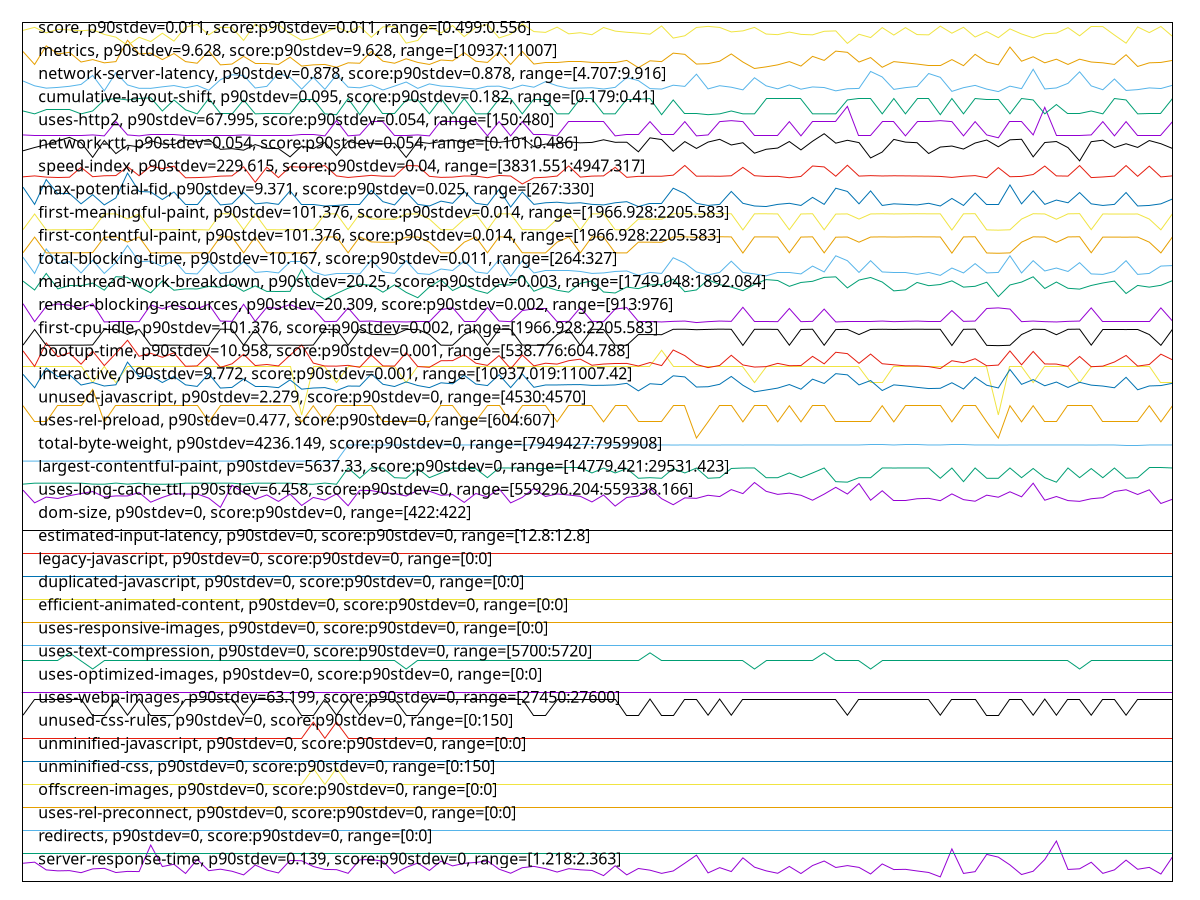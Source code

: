 reset
set terminal svg size 640, 4440 enhanced background rgb 'white'
set output "report_00007_2020-12-11T15:55:29.892Z/correlation/pages+cached+nointeractive/correlation.svg"

$serverResponseTimeP90Stdev0139ScoreP90Stdev0Range12182363 <<EOF
0 0.7901162790697673
1 0.837596899224806
2 0.5025193798449613
3 0.46046511627906994
4 0.4713178294573642
5 0.38178294573643395
6 0.5459302325581397
7 0.5703488372093022
8 0.3885658914728685
9 0.43740310077519384
10 0.42926356589147285
11 1.5782945736434106
12 0.6476744186046512
13 0.7453488372093025
14 0.3478682170542635
15 0.9542635658914729
16 0.4686046511627906
17 0.5337209302325581
18 0.4441860465116281
19 0.28682170542635665
20 0.7127906976744187
21 0.4930232558139534
22 0.3709302325581394
23 0.9135658914728684
24 0.8972868217054262
25 0.6490310077519379
26 0.5228682170542636
27 0.5133720930232559
28 0.3546511627906978
29 0.9366279069767443
30 0.9529069767441858
31 0.8782945736434107
32 0.34651162790697687
33 0.6096899224806202
34 0.7996124031007754
35 0.4753875968992249
36 0.8837209302325577
37 0.6761627906976744
38 0.787403100775194
39 0.8253875968992248
40 0.8945736434108527
41 0.5350775193798447
42 0.35736434108527143
43 0.5974806201550389
44 0.6544573643410851
45 0.5581395348837213
46 0.4089147286821704
47 0.5554263565891473
48 0.5065891472868216
49 0.47945736434108516
50 0.2542635658914729
51 0.6815891472868216
52 0.28682170542635665
53 0.5635658914728682
54 0.49031007751937977
55 0.3519379844961241
56 0.45639534883720934
57 0.7928294573643411
58 1.141472868217054
59 0.3722868217054264
60 0.6001937984496126
61 0.43062015503875956
62 1.0248062015503876
63 0.6205426356589148
64 0.46182170542635664
65 0.3560077519379845
66 0.6517441860465119
67 0.3451550387596902
68 0.6910852713178295
69 0.8864341085271319
70 0.6069767441860467
71 0.6883720930232559
72 0.6110465116279068
73 0.3261627906976744
74 0.7602713178294576
75 0.5174418604651162
76 0.5269379844961242
77 0.45639534883720934
78 0.39127906976744187
79 0.2
80 1.4114341085271318
81 0.34922480620155016
82 0.42655038759689956
83 1.1740310077519378
84 1.0546511627906976
85 0.718217054263566
86 0.30174418604651154
87 0.4441860465116281
88 0.9515503875968991
89 1.7532945736434105
90 0.5215116279069768
91 0.5499999999999999
92 0.8335271317829458
93 0.3519379844961241
94 0.5038759689922483
95 0.9257751937984497
96 0.5296511627906977
97 0.6110465116279068
98 0.3234496124031007
99 1.066860465116279
EOF

$redirectsP90Stdev0ScoreP90Stdev0Range00 <<EOF
0 1.2
1 1.2
2 1.2
3 1.2
4 1.2
5 1.2
6 1.2
7 1.2
8 1.2
9 1.2
10 1.2
11 1.2
12 1.2
13 1.2
14 1.2
15 1.2
16 1.2
17 1.2
18 1.2
19 1.2
20 1.2
21 1.2
22 1.2
23 1.2
24 1.2
25 1.2
26 1.2
27 1.2
28 1.2
29 1.2
30 1.2
31 1.2
32 1.2
33 1.2
34 1.2
35 1.2
36 1.2
37 1.2
38 1.2
39 1.2
40 1.2
41 1.2
42 1.2
43 1.2
44 1.2
45 1.2
46 1.2
47 1.2
48 1.2
49 1.2
50 1.2
51 1.2
52 1.2
53 1.2
54 1.2
55 1.2
56 1.2
57 1.2
58 1.2
59 1.2
60 1.2
61 1.2
62 1.2
63 1.2
64 1.2
65 1.2
66 1.2
67 1.2
68 1.2
69 1.2
70 1.2
71 1.2
72 1.2
73 1.2
74 1.2
75 1.2
76 1.2
77 1.2
78 1.2
79 1.2
80 1.2
81 1.2
82 1.2
83 1.2
84 1.2
85 1.2
86 1.2
87 1.2
88 1.2
89 1.2
90 1.2
91 1.2
92 1.2
93 1.2
94 1.2
95 1.2
96 1.2
97 1.2
98 1.2
99 1.2
EOF

$usesRelPreconnectP90Stdev0ScoreP90Stdev0Range00 <<EOF
0 2.2
1 2.2
2 2.2
3 2.2
4 2.2
5 2.2
6 2.2
7 2.2
8 2.2
9 2.2
10 2.2
11 2.2
12 2.2
13 2.2
14 2.2
15 2.2
16 2.2
17 2.2
18 2.2
19 2.2
20 2.2
21 2.2
22 2.2
23 2.2
24 2.2
25 2.2
26 2.2
27 2.2
28 2.2
29 2.2
30 2.2
31 2.2
32 2.2
33 2.2
34 2.2
35 2.2
36 2.2
37 2.2
38 2.2
39 2.2
40 2.2
41 2.2
42 2.2
43 2.2
44 2.2
45 2.2
46 2.2
47 2.2
48 2.2
49 2.2
50 2.2
51 2.2
52 2.2
53 2.2
54 2.2
55 2.2
56 2.2
57 2.2
58 2.2
59 2.2
60 2.2
61 2.2
62 2.2
63 2.2
64 2.2
65 2.2
66 2.2
67 2.2
68 2.2
69 2.2
70 2.2
71 2.2
72 2.2
73 2.2
74 2.2
75 2.2
76 2.2
77 2.2
78 2.2
79 2.2
80 2.2
81 2.2
82 2.2
83 2.2
84 2.2
85 2.2
86 2.2
87 2.2
88 2.2
89 2.2
90 2.2
91 2.2
92 2.2
93 2.2
94 2.2
95 2.2
96 2.2
97 2.2
98 2.2
99 2.2
EOF

$offscreenImagesP90Stdev0ScoreP90Stdev0Range00 <<EOF
0 3.2
1 3.2
2 3.2
3 3.2
4 3.2
5 3.2
6 3.2
7 3.2
8 3.2
9 3.2
10 3.2
11 3.2
12 3.2
13 3.2
14 3.2
15 3.2
16 3.2
17 3.2
18 3.2
19 3.2
20 3.2
21 3.2
22 3.2
23 3.2
24 3.2
25 3.2
26 3.2
27 3.2
28 3.2
29 3.2
30 3.2
31 3.2
32 3.2
33 3.2
34 3.2
35 3.2
36 3.2
37 3.2
38 3.2
39 3.2
40 3.2
41 3.2
42 3.2
43 3.2
44 3.2
45 3.2
46 3.2
47 3.2
48 3.2
49 3.2
50 3.2
51 3.2
52 3.2
53 3.2
54 3.2
55 3.2
56 3.2
57 3.2
58 3.2
59 3.2
60 3.2
61 3.2
62 3.2
63 3.2
64 3.2
65 3.2
66 3.2
67 3.2
68 3.2
69 3.2
70 3.2
71 3.2
72 3.2
73 3.2
74 3.2
75 3.2
76 3.2
77 3.2
78 3.2
79 3.2
80 3.2
81 3.2
82 3.2
83 3.2
84 3.2
85 3.2
86 3.2
87 3.2
88 3.2
89 3.2
90 3.2
91 3.2
92 3.2
93 3.2
94 3.2
95 3.2
96 3.2
97 3.2
98 3.2
99 3.2
EOF

$unminifiedCssP90Stdev0ScoreP90Stdev0Range0150 <<EOF
0 4.2
1 4.2
2 4.2
3 4.2
4 4.2
5 4.2
6 4.2
7 4.2
8 4.2
9 4.2
10 4.2
11 4.2
12 4.2
13 4.2
14 4.2
15 4.2
16 4.2
17 4.2
18 4.2
19 4.2
20 4.2
21 4.2
22 4.2
23 4.2
24 4.2
25 4.9
26 4.2
27 4.9
28 4.2
29 4.2
30 4.2
31 4.2
32 4.2
33 4.2
34 4.2
35 4.2
36 4.2
37 4.2
38 4.2
39 4.2
40 4.2
41 4.2
42 4.2
43 4.2
44 4.2
45 4.2
46 4.2
47 4.2
48 4.2
49 4.2
50 4.2
51 4.2
52 4.2
53 4.2
54 4.2
55 4.2
56 4.2
57 4.2
58 4.2
59 4.2
60 4.2
61 4.2
62 4.2
63 4.2
64 4.2
65 4.2
66 4.2
67 4.2
68 4.2
69 4.2
70 4.2
71 4.2
72 4.2
73 4.2
74 4.2
75 4.2
76 4.2
77 4.2
78 4.2
79 4.2
80 4.2
81 4.2
82 4.2
83 4.2
84 4.2
85 4.2
86 4.2
87 4.2
88 4.2
89 4.2
90 4.2
91 4.2
92 4.2
93 4.2
94 4.2
95 4.2
96 4.2
97 4.2
98 4.2
99 4.2
EOF

$unminifiedJavascriptP90Stdev0ScoreP90Stdev0Range00 <<EOF
0 5.2
1 5.2
2 5.2
3 5.2
4 5.2
5 5.2
6 5.2
7 5.2
8 5.2
9 5.2
10 5.2
11 5.2
12 5.2
13 5.2
14 5.2
15 5.2
16 5.2
17 5.2
18 5.2
19 5.2
20 5.2
21 5.2
22 5.2
23 5.2
24 5.2
25 5.2
26 5.2
27 5.2
28 5.2
29 5.2
30 5.2
31 5.2
32 5.2
33 5.2
34 5.2
35 5.2
36 5.2
37 5.2
38 5.2
39 5.2
40 5.2
41 5.2
42 5.2
43 5.2
44 5.2
45 5.2
46 5.2
47 5.2
48 5.2
49 5.2
50 5.2
51 5.2
52 5.2
53 5.2
54 5.2
55 5.2
56 5.2
57 5.2
58 5.2
59 5.2
60 5.2
61 5.2
62 5.2
63 5.2
64 5.2
65 5.2
66 5.2
67 5.2
68 5.2
69 5.2
70 5.2
71 5.2
72 5.2
73 5.2
74 5.2
75 5.2
76 5.2
77 5.2
78 5.2
79 5.2
80 5.2
81 5.2
82 5.2
83 5.2
84 5.2
85 5.2
86 5.2
87 5.2
88 5.2
89 5.2
90 5.2
91 5.2
92 5.2
93 5.2
94 5.2
95 5.2
96 5.2
97 5.2
98 5.2
99 5.2
EOF

$unusedCssRulesP90Stdev0ScoreP90Stdev0Range0150 <<EOF
0 6.2
1 6.2
2 6.2
3 6.2
4 6.2
5 6.2
6 6.2
7 6.2
8 6.2
9 6.2
10 6.2
11 6.2
12 6.2
13 6.2
14 6.2
15 6.2
16 6.2
17 6.2
18 6.2
19 6.2
20 6.2
21 6.2
22 6.2
23 6.2
24 6.2
25 6.9
26 6.2
27 6.9
28 6.2
29 6.2
30 6.2
31 6.2
32 6.2
33 6.2
34 6.2
35 6.2
36 6.2
37 6.2
38 6.2
39 6.2
40 6.2
41 6.2
42 6.2
43 6.2
44 6.2
45 6.2
46 6.2
47 6.2
48 6.2
49 6.2
50 6.2
51 6.2
52 6.2
53 6.2
54 6.2
55 6.2
56 6.2
57 6.2
58 6.2
59 6.2
60 6.2
61 6.2
62 6.2
63 6.2
64 6.2
65 6.2
66 6.2
67 6.2
68 6.2
69 6.2
70 6.2
71 6.2
72 6.2
73 6.2
74 6.2
75 6.2
76 6.2
77 6.2
78 6.2
79 6.2
80 6.2
81 6.2
82 6.2
83 6.2
84 6.2
85 6.2
86 6.2
87 6.2
88 6.2
89 6.2
90 6.2
91 6.2
92 6.2
93 6.2
94 6.2
95 6.2
96 6.2
97 6.2
98 6.2
99 6.2
EOF

$usesWebpImagesP90Stdev63199ScoreP90Stdev0Range2745027600 <<EOF
0 7.2
1 7.9
2 7.9
3 7.9
4 7.9
5 7.9
6 7.2
7 7.2
8 7.9
9 7.2
10 7.9
11 7.2
12 7.2
13 7.2
14 7.9
15 7.9
16 7.9
17 7.9
18 7.9
19 7.2
20 7.9
21 7.9
22 7.9
23 7.9
24 7.2
25 7.2
26 7.9
27 7.2
28 7.9
29 7.2
30 7.9
31 7.9
32 7.9
33 7.2
34 7.2
35 7.9
36 7.9
37 7.9
38 7.9
39 7.9
40 7.9
41 7.9
42 7.9
43 7.9
44 7.2
45 7.2
46 7.9
47 7.9
48 7.9
49 7.9
50 7.9
51 7.9
52 7.2
53 7.2
54 7.9
55 7.2
56 7.2
57 7.9
58 7.9
59 7.2
60 7.9
61 7.2
62 7.9
63 7.9
64 7.9
65 7.9
66 7.9
67 7.9
68 7.9
69 7.9
70 7.9
71 7.2
72 7.9
73 7.9
74 7.9
75 7.9
76 7.9
77 7.9
78 7.9
79 7.2
80 7.9
81 7.9
82 7.9
83 7.2
84 7.2
85 7.9
86 7.9
87 7.2
88 7.9
89 7.2
90 7.9
91 7.9
92 7.2
93 7.9
94 7.9
95 7.2
96 7.9
97 7.9
98 7.9
99 7.9
EOF

$usesOptimizedImagesP90Stdev0ScoreP90Stdev0Range00 <<EOF
0 8.2
1 8.2
2 8.2
3 8.2
4 8.2
5 8.2
6 8.2
7 8.2
8 8.2
9 8.2
10 8.2
11 8.2
12 8.2
13 8.2
14 8.2
15 8.2
16 8.2
17 8.2
18 8.2
19 8.2
20 8.2
21 8.2
22 8.2
23 8.2
24 8.2
25 8.2
26 8.2
27 8.2
28 8.2
29 8.2
30 8.2
31 8.2
32 8.2
33 8.2
34 8.2
35 8.2
36 8.2
37 8.2
38 8.2
39 8.2
40 8.2
41 8.2
42 8.2
43 8.2
44 8.2
45 8.2
46 8.2
47 8.2
48 8.2
49 8.2
50 8.2
51 8.2
52 8.2
53 8.2
54 8.2
55 8.2
56 8.2
57 8.2
58 8.2
59 8.2
60 8.2
61 8.2
62 8.2
63 8.2
64 8.2
65 8.2
66 8.2
67 8.2
68 8.2
69 8.2
70 8.2
71 8.2
72 8.2
73 8.2
74 8.2
75 8.2
76 8.2
77 8.2
78 8.2
79 8.2
80 8.2
81 8.2
82 8.2
83 8.2
84 8.2
85 8.2
86 8.2
87 8.2
88 8.2
89 8.2
90 8.2
91 8.2
92 8.2
93 8.2
94 8.2
95 8.2
96 8.2
97 8.2
98 8.2
99 8.2
EOF

$usesTextCompressionP90Stdev0ScoreP90Stdev0Range57005720 <<EOF
0 9.549999999999999
1 9.549999999999999
2 9.549999999999999
3 9.549999999999999
4 9.899999999999999
5 9.549999999999999
6 9.2
7 9.549999999999999
8 9.549999999999999
9 9.549999999999999
10 9.549999999999999
11 9.549999999999999
12 9.549999999999999
13 9.549999999999999
14 9.549999999999999
15 9.549999999999999
16 9.549999999999999
17 9.549999999999999
18 9.549999999999999
19 9.549999999999999
20 9.549999999999999
21 9.549999999999999
22 9.549999999999999
23 9.549999999999999
24 9.549999999999999
25 9.549999999999999
26 9.549999999999999
27 9.549999999999999
28 9.549999999999999
29 9.549999999999999
30 9.549999999999999
31 9.549999999999999
32 9.549999999999999
33 9.2
34 9.549999999999999
35 9.549999999999999
36 9.549999999999999
37 9.549999999999999
38 9.549999999999999
39 9.549999999999999
40 9.549999999999999
41 9.549999999999999
42 9.549999999999999
43 9.549999999999999
44 9.549999999999999
45 9.549999999999999
46 9.549999999999999
47 9.549999999999999
48 9.549999999999999
49 9.549999999999999
50 9.549999999999999
51 9.549999999999999
52 9.549999999999999
53 9.549999999999999
54 9.899999999999999
55 9.549999999999999
56 9.549999999999999
57 9.549999999999999
58 9.549999999999999
59 9.549999999999999
60 9.549999999999999
61 9.549999999999999
62 9.549999999999999
63 9.2
64 9.549999999999999
65 9.549999999999999
66 9.549999999999999
67 9.549999999999999
68 9.549999999999999
69 9.899999999999999
70 9.549999999999999
71 9.549999999999999
72 9.549999999999999
73 9.2
74 9.549999999999999
75 9.549999999999999
76 9.549999999999999
77 9.549999999999999
78 9.549999999999999
79 9.549999999999999
80 9.549999999999999
81 9.549999999999999
82 9.549999999999999
83 9.549999999999999
84 9.549999999999999
85 9.549999999999999
86 9.549999999999999
87 9.549999999999999
88 9.549999999999999
89 9.549999999999999
90 9.549999999999999
91 9.2
92 9.549999999999999
93 9.549999999999999
94 9.549999999999999
95 9.549999999999999
96 9.549999999999999
97 9.549999999999999
98 9.549999999999999
99 9.549999999999999
EOF

$usesResponsiveImagesP90Stdev0ScoreP90Stdev0Range00 <<EOF
0 10.2
1 10.2
2 10.2
3 10.2
4 10.2
5 10.2
6 10.2
7 10.2
8 10.2
9 10.2
10 10.2
11 10.2
12 10.2
13 10.2
14 10.2
15 10.2
16 10.2
17 10.2
18 10.2
19 10.2
20 10.2
21 10.2
22 10.2
23 10.2
24 10.2
25 10.2
26 10.2
27 10.2
28 10.2
29 10.2
30 10.2
31 10.2
32 10.2
33 10.2
34 10.2
35 10.2
36 10.2
37 10.2
38 10.2
39 10.2
40 10.2
41 10.2
42 10.2
43 10.2
44 10.2
45 10.2
46 10.2
47 10.2
48 10.2
49 10.2
50 10.2
51 10.2
52 10.2
53 10.2
54 10.2
55 10.2
56 10.2
57 10.2
58 10.2
59 10.2
60 10.2
61 10.2
62 10.2
63 10.2
64 10.2
65 10.2
66 10.2
67 10.2
68 10.2
69 10.2
70 10.2
71 10.2
72 10.2
73 10.2
74 10.2
75 10.2
76 10.2
77 10.2
78 10.2
79 10.2
80 10.2
81 10.2
82 10.2
83 10.2
84 10.2
85 10.2
86 10.2
87 10.2
88 10.2
89 10.2
90 10.2
91 10.2
92 10.2
93 10.2
94 10.2
95 10.2
96 10.2
97 10.2
98 10.2
99 10.2
EOF

$efficientAnimatedContentP90Stdev0ScoreP90Stdev0Range00 <<EOF
0 11.2
1 11.2
2 11.2
3 11.2
4 11.2
5 11.2
6 11.2
7 11.2
8 11.2
9 11.2
10 11.2
11 11.2
12 11.2
13 11.2
14 11.2
15 11.2
16 11.2
17 11.2
18 11.2
19 11.2
20 11.2
21 11.2
22 11.2
23 11.2
24 11.2
25 11.2
26 11.2
27 11.2
28 11.2
29 11.2
30 11.2
31 11.2
32 11.2
33 11.2
34 11.2
35 11.2
36 11.2
37 11.2
38 11.2
39 11.2
40 11.2
41 11.2
42 11.2
43 11.2
44 11.2
45 11.2
46 11.2
47 11.2
48 11.2
49 11.2
50 11.2
51 11.2
52 11.2
53 11.2
54 11.2
55 11.2
56 11.2
57 11.2
58 11.2
59 11.2
60 11.2
61 11.2
62 11.2
63 11.2
64 11.2
65 11.2
66 11.2
67 11.2
68 11.2
69 11.2
70 11.2
71 11.2
72 11.2
73 11.2
74 11.2
75 11.2
76 11.2
77 11.2
78 11.2
79 11.2
80 11.2
81 11.2
82 11.2
83 11.2
84 11.2
85 11.2
86 11.2
87 11.2
88 11.2
89 11.2
90 11.2
91 11.2
92 11.2
93 11.2
94 11.2
95 11.2
96 11.2
97 11.2
98 11.2
99 11.2
EOF

$duplicatedJavascriptP90Stdev0ScoreP90Stdev0Range00 <<EOF
0 12.2
1 12.2
2 12.2
3 12.2
4 12.2
5 12.2
6 12.2
7 12.2
8 12.2
9 12.2
10 12.2
11 12.2
12 12.2
13 12.2
14 12.2
15 12.2
16 12.2
17 12.2
18 12.2
19 12.2
20 12.2
21 12.2
22 12.2
23 12.2
24 12.2
25 12.2
26 12.2
27 12.2
28 12.2
29 12.2
30 12.2
31 12.2
32 12.2
33 12.2
34 12.2
35 12.2
36 12.2
37 12.2
38 12.2
39 12.2
40 12.2
41 12.2
42 12.2
43 12.2
44 12.2
45 12.2
46 12.2
47 12.2
48 12.2
49 12.2
50 12.2
51 12.2
52 12.2
53 12.2
54 12.2
55 12.2
56 12.2
57 12.2
58 12.2
59 12.2
60 12.2
61 12.2
62 12.2
63 12.2
64 12.2
65 12.2
66 12.2
67 12.2
68 12.2
69 12.2
70 12.2
71 12.2
72 12.2
73 12.2
74 12.2
75 12.2
76 12.2
77 12.2
78 12.2
79 12.2
80 12.2
81 12.2
82 12.2
83 12.2
84 12.2
85 12.2
86 12.2
87 12.2
88 12.2
89 12.2
90 12.2
91 12.2
92 12.2
93 12.2
94 12.2
95 12.2
96 12.2
97 12.2
98 12.2
99 12.2
EOF

$legacyJavascriptP90Stdev0ScoreP90Stdev0Range00 <<EOF
0 13.2
1 13.2
2 13.2
3 13.2
4 13.2
5 13.2
6 13.2
7 13.2
8 13.2
9 13.2
10 13.2
11 13.2
12 13.2
13 13.2
14 13.2
15 13.2
16 13.2
17 13.2
18 13.2
19 13.2
20 13.2
21 13.2
22 13.2
23 13.2
24 13.2
25 13.2
26 13.2
27 13.2
28 13.2
29 13.2
30 13.2
31 13.2
32 13.2
33 13.2
34 13.2
35 13.2
36 13.2
37 13.2
38 13.2
39 13.2
40 13.2
41 13.2
42 13.2
43 13.2
44 13.2
45 13.2
46 13.2
47 13.2
48 13.2
49 13.2
50 13.2
51 13.2
52 13.2
53 13.2
54 13.2
55 13.2
56 13.2
57 13.2
58 13.2
59 13.2
60 13.2
61 13.2
62 13.2
63 13.2
64 13.2
65 13.2
66 13.2
67 13.2
68 13.2
69 13.2
70 13.2
71 13.2
72 13.2
73 13.2
74 13.2
75 13.2
76 13.2
77 13.2
78 13.2
79 13.2
80 13.2
81 13.2
82 13.2
83 13.2
84 13.2
85 13.2
86 13.2
87 13.2
88 13.2
89 13.2
90 13.2
91 13.2
92 13.2
93 13.2
94 13.2
95 13.2
96 13.2
97 13.2
98 13.2
99 13.2
EOF

$estimatedInputLatencyP90Stdev0ScoreP90Stdev0Range128128 <<EOF
0 14.2
1 14.2
2 14.2
3 14.2
4 14.2
5 14.2
6 14.2
7 14.2
8 14.2
9 14.2
10 14.2
11 14.2
12 14.2
13 14.2
14 14.2
15 14.2
16 14.2
17 14.2
18 14.2
19 14.2
20 14.2
21 14.2
22 14.2
23 14.2
24 14.2
25 14.2
26 14.2
27 14.2
28 14.2
29 14.2
30 14.2
31 14.2
32 14.2
33 14.2
34 14.2
35 14.2
36 14.2
37 14.2
38 14.2
39 14.2
40 14.2
41 14.2
42 14.2
43 14.2
44 14.2
45 14.2
46 14.2
47 14.2
48 14.2
49 14.2
50 14.2
51 14.2
52 14.2
53 14.2
54 14.2
55 14.2
56 14.2
57 14.2
58 14.2
59 14.2
60 14.2
61 14.2
62 14.2
63 14.2
64 14.2
65 14.2
66 14.2
67 14.2
68 14.2
69 14.2
70 14.2
71 14.2
72 14.2
73 14.2
74 14.2
75 14.2
76 14.2
77 14.2
78 14.2
79 14.2
80 14.2
81 14.2
82 14.2
83 14.2
84 14.2
85 14.2
86 14.2
87 14.2
88 14.2
89 14.2
90 14.2
91 14.2
92 14.2
93 14.2
94 14.2
95 14.2
96 14.2
97 14.2
98 14.2
99 14.2
EOF

$domSizeP90Stdev0ScoreP90Stdev0Range422422 <<EOF
0 15.2
1 15.2
2 15.2
3 15.2
4 15.2
5 15.2
6 15.2
7 15.2
8 15.2
9 15.2
10 15.2
11 15.2
12 15.2
13 15.2
14 15.2
15 15.2
16 15.2
17 15.2
18 15.2
19 15.2
20 15.2
21 15.2
22 15.2
23 15.2
24 15.2
25 15.2
26 15.2
27 15.2
28 15.2
29 15.2
30 15.2
31 15.2
32 15.2
33 15.2
34 15.2
35 15.2
36 15.2
37 15.2
38 15.2
39 15.2
40 15.2
41 15.2
42 15.2
43 15.2
44 15.2
45 15.2
46 15.2
47 15.2
48 15.2
49 15.2
50 15.2
51 15.2
52 15.2
53 15.2
54 15.2
55 15.2
56 15.2
57 15.2
58 15.2
59 15.2
60 15.2
61 15.2
62 15.2
63 15.2
64 15.2
65 15.2
66 15.2
67 15.2
68 15.2
69 15.2
70 15.2
71 15.2
72 15.2
73 15.2
74 15.2
75 15.2
76 15.2
77 15.2
78 15.2
79 15.2
80 15.2
81 15.2
82 15.2
83 15.2
84 15.2
85 15.2
86 15.2
87 15.2
88 15.2
89 15.2
90 15.2
91 15.2
92 15.2
93 15.2
94 15.2
95 15.2
96 15.2
97 15.2
98 15.2
99 15.2
EOF

$usesLongCacheTtlP90Stdev6458ScoreP90Stdev0Range559296204559338166 <<EOF
0 16.94561330494487
1 16.394674588206243
2 16.64317021662514
3 16.58423971986352
4 16.704839110163608
5 16.79691190361951
6 16.883987348014806
7 16.64833692198829
8 16.694479465171714
9 16.69182455147166
10 16.838855246377143
11 16.42296026773388
12 16.629429070312383
13 16.79429992653084
14 16.773804851520794
15 16.779155225386308
16 16.5971278588643
17 16.2
18 17.15299236364655
19 16.845372336738336
20 16.550971003478075
21 16.737967094655087
22 16.456159813242344
23 16.77362526199292
24 16.27942557177465
25 16.627784598161075
26 16.512535581729484
27 16.781595456035404
28 16.269206658673735
29 16.937879949241466
30 16.92497749803788
31 16.832849845907802
32 16.796969152430712
33 16.68938432082257
34 16.936740697864533
35 16.89688979921541
36 16.720026747919523
37 16.753409961930352
38 16.412614934944788
39 16.799523880708175
40 16.648279673174105
41 17.006032593657302
42 16.392177108745944
43 16.630339326435557
44 17.01730552101313
45 16.668774748187133
46 16.779028805695148
47 16.732929199123106
48 16.67655343063597
49 16.433167258769018
50 16.732929199123106
51 16.253806728009856
52 16.626902330345732
53 16.68938432082257
54 17.01689693623448
55 16.574135304390975
56 16.312694288160092
57 16.6099587490509
58 16.589463674037873
59 16.72252422737982
60 16.666262956521052
61 16.967511934789677
62 16.79441442415623
63 17.275023297086246
64 16.894335070940926
65 16.76067987418093
66 16.814909499169257
67 16.722653037210993
68 16.507426125177535
69 16.77125012324631
70 17.06645807955856
71 16.776359579795276
72 17.23147841878869
73 16.50748337399172
74 16.91727037660305
75 16.51514755881815
76 16.515090310003966
77 16.571466078491106
78 16.589463674037873
79 16.48698829897869
80 16.78158353396963
81 16.53303065674251
82 16.46388124687998
83 16.727200024174383
84 16.637612788115987
85 16.87372549830549
86 16.656044043420138
87 17.245306074419002
88 16.507426125177535
89 16.668889245812522
90 16.491983257905254
91 16.458829039142216
92 16.571578185976485
93 16.617565685063145
94 16.884056518891782
95 16.960929752528976
96 16.755921753596432
97 16.95831777544031
98 16.366458079558562
99 16.550913754666873
EOF

$largestContentfulPaintP90Stdev563733ScoreP90Stdev0Range1477942129531423 <<EOF
0 17.20413383699006
1 17.246131523056523
2 17.246513240706097
3 17.246789211540506
4 17.247140991299645
5 17.246970318593903
6 17.205052680107574
7 17.202581801761927
8 17.250432717722845
9 17.203579260481394
10 17.24654153659489
11 17.203305681050544
12 17.200144658435512
13 17.204151493280992
14 17.246692075687452
15 17.247444561126798
16 17.245930883820783
17 17.24737655170988
18 17.24666726427889
19 17.203652019292605
20 17.246633946919957
21 17.24720711050537
22 17.246993382989086
23 17.247218585423834
24 17.20310358597032
25 17.200804101092764
26 17.249819537507257
27 17.2
28 17.903435282235517
29 17.458897425422226
30 17.90405895885115
31 17.902357489540275
32 17.483445008708625
33 17.461459986170706
34 17.877780868123065
35 17.483636884237917
36 17.688591605786883
37 17.90357437027592
38 17.90280995168509
39 17.90284345997445
40 17.484308711119777
41 17.90380652257809
42 17.902691362412302
43 17.90415149328099
44 17.878243850534222
45 17.877984555085693
46 17.90281035979887
47 17.903025070606837
48 17.903131244628824
49 17.68826839160576
50 17.902776958907875
51 17.688409288711924
52 17.877863672261192
53 17.458650915152194
54 17.483731437756994
55 17.457980584687533
56 17.881775242371766
57 17.688710383603464
58 17.901393410232128
59 17.458427178108447
60 17.484812037129462
61 17.881798091970225
62 17.90253389493199
63 17.90351153507348
64 17.484199594382634
65 17.483646764887347
66 17.68845189483597
67 17.483445008708625
68 17.688589882639807
69 17.90334216069462
70 17.31101282899362
71 17.290174670618338
72 17.483683184865665
73 17.483491228190942
74 17.903604169741797
75 17.902646247939813
76 17.903160499942995
77 17.903658055080626
78 17.90325642100123
79 17.458790638036255
80 17.901856261378622
81 17.31207403938156
82 17.90400561766403
83 17.45834713291494
84 17.456670112244826
85 17.903370807418064
86 17.48377468827122
87 17.882100597360267
88 17.483647566795124
89 17.289386252073253
90 17.903161316170557
91 17.484895034584643
92 17.878706749413322
93 17.483366856112948
94 17.90234621987202
95 17.461507957439657
96 17.483373677102332
97 17.903041717353155
98 17.90294130704333
99 17.903717933248124
EOF

$totalByteWeightP90Stdev4236149ScoreP90Stdev0Range79494277959908 <<EOF
0 18.202140877377424
1 18.201271145942844
2 18.201471853196978
3 18.202140877377424
4 18.20194017012329
5 18.20046831692631
6 18.2018063652872
7 18.200267609672178
8 18.202876803975915
9 18.201070438688713
10 18.202007072541335
11 18.201271145942844
12 18.201204243524803
13 18.20167256045111
14 18.202341584631558
15 18.2006021217624
16 18.201538755615022
17 18.200267609672178
18 18.201605658033067
19 18.201204243524803
20 18.2
21 18.201404950778933
22 18.203478925738317
23 18.202408487049603
24 18.201137341106758
25 18.201404950778933
26 18.200200707254133
27 18.202341584631558
28 18.89946478065564
29 18.899933097581954
30 18.89973239032782
31 18.898126732294752
32 18.900133804836088
33 18.898126732294752
34 18.900535219344356
35 18.89946478065564
36 18.899197170983467
37 18.897992927458663
38 18.89926407340151
39 18.90033451209022
40 18.89852814680302
41 18.901204243524802
42 18.899197170983467
43 18.90086973143458
44 18.899063366147377
45 18.89826053713084
46 18.898059829876708
47 18.899397878237597
48 18.899665487909775
49 18.899665487909775
50 18.89946478065564
51 18.899330975819552
52 18.900200707254132
53 18.899397878237597
54 18.9006021217624
55 18.898996463729333
56 18.898327439548886
57 18.898929561311288
58 18.898327439548886
59 18.89866195163911
60 18.89839434196693
61 18.899933097581954
62 18.898461244384976
63 18.900133804836088
64 18.899933097581954
65 18.898193634712797
66 18.898728854057154
67 18.898461244384976
68 18.899665487909775
69 18.899531683073686
70 18.89986619516391
71 18.8987957564752
72 18.90046831692631
73 18.898595049221065
74 18.89866195163911
75 18.898929561311288
76 18.899197170983467
77 18.89926407340151
78 18.898862658893243
79 18.9
80 18.8987957564752
81 18.898929561311288
82 18.89946478065564
83 18.9006021217624
84 18.89752461053235
85 18.8987957564752
86 18.898728854057154
87 18.89973239032782
88 18.89959858549173
89 18.89852814680302
90 18.899665487909775
91 18.899197170983467
92 18.897457708114306
93 18.89959858549173
94 18.898595049221065
95 18.898126732294752
96 18.898126732294752
97 18.899130268565422
98 18.89926407340151
99 18.89973239032782
EOF

$usesRelPreloadP90Stdev0477ScoreP90Stdev0Range604607 <<EOF
0 20.599999999999998
1 19.9
2 19.9
3 20.599999999999998
4 20.599999999999998
5 20.599999999999998
6 21.299999999999997
7 19.9
8 20.599999999999998
9 20.599999999999998
10 20.599999999999998
11 20.599999999999998
12 20.599999999999998
13 20.599999999999998
14 20.599999999999998
15 20.599999999999998
16 19.9
17 20.599999999999998
18 20.599999999999998
19 20.599999999999998
20 20.599999999999998
21 20.599999999999998
22 20.599999999999998
23 20.599999999999998
24 19.9
25 20.599999999999998
26 19.9
27 20.599999999999998
28 20.599999999999998
29 20.599999999999998
30 20.599999999999998
31 19.9
32 19.9
33 19.9
34 19.9
35 19.9
36 20.599999999999998
37 20.599999999999998
38 19.9
39 19.9
40 20.599999999999998
41 20.599999999999998
42 19.9
43 20.599999999999998
44 20.599999999999998
45 20.599999999999998
46 19.9
47 20.599999999999998
48 20.599999999999998
49 20.599999999999998
50 19.9
51 20.599999999999998
52 20.599999999999998
53 19.9
54 19.9
55 19.9
56 20.599999999999998
57 20.599999999999998
58 19.2
59 19.9
60 20.599999999999998
61 20.599999999999998
62 19.9
63 20.599999999999998
64 20.599999999999998
65 19.9
66 20.599999999999998
67 19.9
68 20.599999999999998
69 20.599999999999998
70 19.9
71 19.9
72 19.9
73 19.9
74 20.599999999999998
75 19.9
76 20.599999999999998
77 20.599999999999998
78 20.599999999999998
79 20.599999999999998
80 19.9
81 20.599999999999998
82 20.599999999999998
83 19.9
84 19.2
85 20.599999999999998
86 19.9
87 20.599999999999998
88 19.9
89 19.9
90 20.599999999999998
91 20.599999999999998
92 20.599999999999998
93 19.9
94 19.9
95 19.9
96 19.9
97 20.599999999999998
98 19.9
99 20.599999999999998
EOF

$unusedJavascriptP90Stdev2279ScoreP90Stdev0Range45304570 <<EOF
0 22.299999999999997
1 22.299999999999997
2 22.299999999999997
3 22.299999999999997
4 22.299999999999997
5 22.299999999999997
6 21.599999999999998
7 22.299999999999997
8 21.599999999999998
9 22.299999999999997
10 22.299999999999997
11 22.299999999999997
12 22.299999999999997
13 22.299999999999997
14 22.299999999999997
15 22.299999999999997
16 22.299999999999997
17 22.299999999999997
18 22.299999999999997
19 22.299999999999997
20 22.299999999999997
21 22.299999999999997
22 22.299999999999997
23 22.299999999999997
24 20.2
25 22.299999999999997
26 22.299999999999997
27 21.599999999999998
28 22.299999999999997
29 22.299999999999997
30 22.299999999999997
31 22.299999999999997
32 22.299999999999997
33 21.599999999999998
34 22.299999999999997
35 22.299999999999997
36 22.299999999999997
37 22.299999999999997
38 22.299999999999997
39 22.299999999999997
40 22.299999999999997
41 22.299999999999997
42 22.299999999999997
43 22.299999999999997
44 22.299999999999997
45 22.299999999999997
46 22.299999999999997
47 22.299999999999997
48 22.299999999999997
49 22.299999999999997
50 22.299999999999997
51 22.299999999999997
52 22.299999999999997
53 22.299999999999997
54 22.299999999999997
55 23
56 22.299999999999997
57 22.299999999999997
58 22.299999999999997
59 22.299999999999997
60 22.299999999999997
61 22.299999999999997
62 22.299999999999997
63 21.599999999999998
64 22.299999999999997
65 22.299999999999997
66 22.299999999999997
67 22.299999999999997
68 22.299999999999997
69 22.299999999999997
70 22.299999999999997
71 22.299999999999997
72 22.299999999999997
73 21.599999999999998
74 21.599999999999998
75 22.299999999999997
76 22.299999999999997
77 22.299999999999997
78 22.299999999999997
79 22.299999999999997
80 22.299999999999997
81 22.299999999999997
82 22.299999999999997
83 22.299999999999997
84 20.2
85 22.299999999999997
86 22.299999999999997
87 21.599999999999998
88 22.299999999999997
89 22.299999999999997
90 22.299999999999997
91 21.599999999999998
92 22.299999999999997
93 22.299999999999997
94 22.299999999999997
95 22.299999999999997
96 22.299999999999997
97 22.299999999999997
98 21.599999999999998
99 21.599999999999998
EOF

$interactiveP90Stdev9772ScoreP90Stdev0001Range109370191100742 <<EOF
0 21.95894252057317
1 21.377035903755374
2 22.226481108233475
3 21.857467156105184
4 21.93796942228174
5 21.495491144158148
6 21.606150006265974
7 21.452168793600464
8 21.505197324449625
9 22.48662538117718
10 21.858543589957826
11 21.90065426709566
12 21.60361883328473
13 21.868374044446373
14 21.502843424955103
15 21.434574856928087
16 21.97929607544189
17 21.364083973850313
18 21.392784003091244
19 21.755105424203258
20 21.4212830005431
21 21.421277517857913
22 21.381703496386745
23 21.718515811019756
24 21.31633709637004
25 21.36578360624934
26 21.383556643970245
27 21.25685544508965
28 21.451552905301035
29 21.44629866535784
30 21.970531089435717
31 21.5278280212206
32 21.4310239045074
33 21.63033047537502
34 21.47331916537871
35 21.38304858181226
36 21.591441789548487
37 21.548702431179347
38 21.91883485107993
39 21.537722440369368
40 21.472445590876884
41 21.94246339654957
42 21.383136304774737
43 21.970147301474668
44 21.396738846652013
45 21.497064674798565
46 21.498815478925707
47 21.50963464430432
48 21.514108515393378
49 21.480090281549028
50 21.484030504615916
51 21.500566283052812
52 21.568624681482124
53 21.24246339654957
54 21.551065468482538
55 21.515130122394527
56 21.89388863361053
57 21.84694588328675
58 21.40801673002217
59 21.421593686035422
60 21.52657431388117
61 21.866288796524593
62 21.485786791428243
63 21.2
64 21.280430991269572
65 21.362768129412363
66 21.516667101800454
67 21.314929873846108
68 21.749036091733203
69 21.56252062533948
70 21.987114384477312
71 21.93552962738635
72 21.500703350181794
73 21.689563578261442
74 21.257233750365643
75 21.502688082208955
76 21.455743504323568
77 21.39471390826691
78 21.34257539997504
79 21.353655906679535
80 21.594099064288475
81 21.324283334725813
82 21.832813348510914
83 21.48591837587207
84 21.369559348761484
85 22.16774327457289
86 21.52493864614233
87 21.729334976398437
88 21.46296785580024
89 21.62435983123771
90 21.390676824428784
91 21.613019810769003
92 21.49096061865579
93 21.450542263670226
94 21.3767014599608
95 21.8290266406283
96 21.28952128326169
97 21.454586657755144
98 21.472176939304205
99 21.571961809181694
EOF

$bootupTimeP90Stdev10958ScoreP90Stdev0001Range538776604788 <<EOF
0 22.974861111111114
1 22.300438034188037
2 23.317158119658128
3 22.72522435897437
4 22.888782051282057
5 22.3974358974359
6 22.961997863247866
7 22.334989316239323
8 22.863130341880346
9 23.43419871794873
10 22.73935897435898
11 22.868215811965825
12 22.69568376068377
13 22.890277777777786
14 22.30657051282052
15 22.323621794871798
16 22.8043482905983
17 22.25952991452992
18 22.413066239316244
19 22.82880341880343
20 22.338429487179496
21 22.384572649572654
22 22.321228632478636
23 22.785128205128217
24 23.230779914529922
25 22.445673076923082
26 22.317040598290603
27 22.312478632478634
28 22.347553418803425
29 22.26424145299146
30 22.79597222222223
31 22.322425213675217
32 22.31644230769231
33 22.9
34 22.294529914529917
35 22.26252136752137
36 22.546634615384622
37 22.552168803418812
38 22.807190170940178
39 22.439839743589754
40 22.346132478632484
41 22.770694444444448
42 22.2
43 22.793653846153855
44 22.32511752136752
45 22.438717948717954
46 22.401250000000005
47 22.54842948717949
48 22.61573717948718
49 22.351666666666674
50 22.40386752136753
51 22.42727564102565
52 22.430341880341885
53 22.31876068376069
54 22.46945512820513
55 22.33685897435898
56 23.011655982905985
57 22.76919871794873
58 22.384273504273512
59 22.249807692307694
60 22.34299145299146
61 22.783856837606848
62 22.364155982905988
63 22.273589743589753
64 22.291538461538465
65 22.433034188034195
66 22.331399572649577
67 22.338728632478638
68 22.73719017094018
69 22.41254273504274
70 22.913685897435908
71 22.854604700854708
72 22.435651709401714
73 22.835982905982902
74 22.41688034188035
75 22.371858974358986
76 22.3257905982906
77 22.32332264957266
78 22.2918376068376
79 22.208301282051288
80 22.54813034188035
81 22.460181623931636
82 22.63443376068377
83 22.328183760683764
84 22.3586217948718
85 22.970149572649582
86 22.371111111111116
87 22.948985042735057
88 22.40693376068376
89 22.402371794871797
90 22.301858974358975
91 22.733002136752145
92 22.288247863247864
93 22.31277777777778
94 22.492414529914537
95 22.77637820512821
96 22.315769230769238
97 22.384123931623936
98 22.83164529914531
99 22.58567307692308
EOF

$firstCpuIdleP90Stdev101376ScoreP90Stdev0002Range19669282205583 <<EOF
0 23.223004217913697
1 23.900656402919704
2 23.214425281968364
3 23.21760436371918
4 23.22038220214222
5 23.219554843794214
6 23.23074710540161
7 23.89686916333938
8 23.90920732075365
9 23.68479093865596
10 23.905728729887
11 23.215150156957073
12 23.21901156212636
13 23.22209055778944
14 23.215346433566253
15 23.222262861682996
16 23.209594180452047
17 23.914071085095006
18 23.90647742776186
19 23.217766479208592
20 23.90614690394518
21 23.219674108054445
22 23.218452098875463
23 23.220452621994365
24 23.21329886399294
25 23.22412524202811
26 23.901388170064156
27 23.908749142226267
28 23.218121575058785
29 23.907099369902856
30 23.691491013014186
31 23.67528455827489
32 23.67731714490094
33 23.896833204265945
34 23.905593284043718
35 23.680631672495032
36 23.21979277299679
37 23.219180869430463
38 23.67920559557429
39 23.903093978610343
40 23.219157795691675
41 23.911733146003684
42 23.90272195202974
43 23.22384206432479
44 23.21804546168668
45 23.216104570697894
46 23.68062478033929
47 23.905612312386744
48 23.215012613501177
49 23.907990405776737
50 23.90348847961185
51 23.217556118628984
52 23.215317666307502
53 23.681193233358545
54 23.68006501742945
55 23.674767646594226
56 23.9087056916792
57 23.911445473416183
58 23.89063490881164
59 23.903649995783372
60 23.914969612442523
61 23.908575639696934
62 23.210326846573334
63 23.90844229146627
64 23.9089917161425
65 23.90332906105294
66 23.21908318061429
67 23.901279393867007
68 23.91082817598884
69 23.21697777686453
70 23.897020640936233
71 23.90407521182677
72 23.679739288155893
73 23.902370302257413
74 23.90964002827068
75 23.90231876091882
76 23.90737775306305
77 23.9118694908238
78 23.907626469987658
79 23.90684765638879
80 23.205944634157095
81 23.907685652629354
82 23.913821019705143
83 23.211968378275753
84 23.2
85 23.21677071253332
86 23.68036138012636
87 23.91215206920923
88 23.902303178653664
89 23.673479113129385
90 23.9071429702794
91 23.915150156957075
92 23.22225357225569
93 23.900645015879782
94 23.89912499587969
95 23.897608871445883
96 23.900631081738826
97 23.681629836441868
98 23.214659914922542
99 23.91108183728605
EOF

$renderBlockingResourcesP90Stdev20309ScoreP90Stdev0002Range913976 <<EOF
0 25.016666666666666
1 24.238888888888887
2 24.9
3 25.003703703703703
4 24.951851851851853
5 24.796296296296294
6 25.016666666666666
7 24.225925925925925
8 24.25185185185185
9 24.25185185185185
10 24.238888888888887
11 24.964814814814815
12 24.796296296296294
13 24.964814814814815
14 24.822222222222223
15 24.822222222222223
16 24.99074074074074
17 24.264814814814812
18 24.25185185185185
19 24.99074074074074
20 24.25185185185185
21 24.86111111111111
22 24.809259259259257
23 24.977777777777778
24 24.78333333333333
25 24.796296296296294
26 24.238888888888887
27 24.25185185185185
28 24.835185185185185
29 24.25185185185185
30 24.264814814814812
31 24.225925925925925
32 24.238888888888887
33 24.225925925925925
34 24.238888888888887
35 24.238888888888887
36 24.757407407407406
37 24.848148148148148
38 24.238888888888887
39 24.238888888888887
40 24.848148148148148
41 24.264814814814812
42 24.238888888888887
43 24.71851851851852
44 24.796296296296294
45 24.809259259259257
46 24.238888888888887
47 24.25185185185185
48 24.848148148148148
49 24.25185185185185
50 24.238888888888887
51 24.78333333333333
52 24.848148148148148
53 24.238888888888887
54 24.238888888888887
55 24.225925925925925
56 24.25185185185185
57 24.264814814814812
58 24.2
59 24.238888888888887
60 24.264814814814812
61 24.25185185185185
62 24.86111111111111
63 24.25185185185185
64 24.25185185185185
65 24.238888888888887
66 24.809259259259257
67 24.238888888888887
68 24.25185185185185
69 24.78333333333333
70 24.225925925925925
71 24.238888888888887
72 24.238888888888887
73 24.238888888888887
74 24.264814814814812
75 24.238888888888887
76 24.25185185185185
77 24.264814814814812
78 24.25185185185185
79 24.25185185185185
80 24.71851851851852
81 24.25185185185185
82 24.264814814814812
83 24.809259259259257
84 24.835185185185185
85 24.78333333333333
86 24.238888888888887
87 24.264814814814812
88 24.238888888888887
89 24.225925925925925
90 24.25185185185185
91 24.264814814814812
92 24.835185185185185
93 24.225925925925925
94 24.225925925925925
95 24.225925925925925
96 24.238888888888887
97 24.238888888888887
98 24.835185185185185
99 24.264814814814812
EOF

$mainthreadWorkBreakdownP90Stdev2025ScoreP90Stdev0003Range17490481892084 <<EOF
0 25.995048734964776
1 25.609627747822504
2 26.3271204894235
3 25.658875985068452
4 25.805205309000446
5 25.79312007465784
6 25.908927830775635
7 25.60276856076318
8 26.18685192866033
9 26.155785980920804
10 25.743400041476583
11 25.487577768560783
12 26.00085545416842
13 25.60073620904191
14 25.657750933222744
15 25.654956449606004
16 25.764050186644567
17 25.731605143094168
18 25.859498133554567
19 25.55217751970138
20 25.786260887598527
21 25.5474232683534
22 25.545390916632115
23 25.550471795935316
24 26.497765450020776
25 25.526627955205328
26 25.2
27 25.455931148900884
28 25.68707486520117
29 25.861784529241007
30 25.81358875985071
31 25.513925756947348
32 25.83569058481959
33 25.50634072998758
34 25.2754147656574
35 25.738863542098734
36 26.046837411862327
37 25.586400871007903
38 25.82803297386979
39 25.596344877644142
40 25.464713811696413
41 25.849953338863564
42 25.816637287432624
43 26.21868000829534
44 25.55558896723353
45 25.751456864371647
46 25.597905433430117
47 25.51650248859395
48 25.897713604313584
49 26.001218374118654
50 25.52241808378267
51 25.480210493571146
52 25.735851306511837
53 25.668420779759458
54 25.829012857735396
55 25.846142679386176
56 26.076125051845736
57 25.534684778100385
58 25.611587515553733
59 26.05536603069269
60 25.843021567814212
61 25.735742430526766
62 25.580086063873917
63 25.848175031107438
64 26.060229158025738
65 26.021505599336386
66 25.76753421816676
67 25.93545727913731
68 25.98601202820409
69 26.155931148900883
70 26.178541061800093
71 25.70028515138949
72 26.040958108668633
73 26.151249481542948
74 25.95530900041479
75 25.57148486105351
76 25.616341766901698
77 25.93596536706763
78 25.79645893819993
79 25.846251555371246
80 26.005391953546265
81 25.734181874740788
82 25.76982061385319
83 25.945727913728753
84 25.323211323102445
85 25.82701679800914
86 25.953022604728357
87 26.181517005391978
88 25.675461426793877
89 25.95432911654917
90 25.68373600165909
91 25.647480298631294
92 25.80538676897554
93 25.913790958108695
94 25.996427830775648
95 25.457673164661987
96 25.806802156781433
97 25.733492326835346
98 25.812681459975135
99 26.014646412277088
EOF

$totalBlockingTimeP90Stdev10167ScoreP90Stdev0011Range264327 <<EOF
0 27.027272727272727
1 26.327272727272728
2 27.387878787878748
3 26.77272727272731
4 26.836363636363597
5 26.34848484848481
6 26.9
7 26.32727272727269
8 26.793939393939393
9 27.53636363636358
10 26.836363636363636
11 26.857575757575738
12 26.62424242424246
13 26.9
14 26.327272727272668
15 26.306060606060605
16 26.857575757575777
17 26.327272727272728
18 26.39090909090909
19 26.836363636363636
20 26.36969696969695
21 26.41212121212121
22 26.34848484848483
23 26.857575757575756
24 26.857575757575717
25 26.39090909090905
26 26.242424242424242
27 26.327272727272728
28 26.327272727272728
29 26.306060606060566
30 26.9
31 26.39090909090907
32 26.327272727272728
33 26.87878787878788
34 26.327272727272728
35 26.284848484848464
36 26.51818181818178
37 26.454545454545453
38 26.857575757575756
39 26.39090909090909
40 26.32727272727269
41 26.921212121212083
42 26.2
43 26.878787878787858
44 26.348484848484865
45 26.454545454545492
46 26.433333333333334
47 26.433333333333312
48 26.41212121212121
49 26.327272727272668
50 26.34848484848483
51 26.41212121212117
52 26.433333333333294
53 26.242424242424242
54 26.369696969696967
55 26.327272727272728
56 27.006060606060547
57 26.772727272727252
58 26.39090909090905
59 26.263636363636323
60 26.369696969696967
61 26.857575757575756
62 26.369696969696967
63 26.306060606060605
64 26.221212121212158
65 26.348484848484848
66 26.348484848484848
67 26.306060606060566
68 26.645454545454545
69 26.390909090909012
70 27.09090909090909
71 26.87878787878784
72 26.369696969696967
73 26.87878787878784
74 26.39090909090909
75 26.36969696969699
76 26.369696969696932
77 26.284848484848464
78 26.36969696969695
79 26.242424242424203
80 26.56060606060606
81 26.348484848484848
82 26.75151515151515
83 26.348484848484848
84 26.36969696969699
85 27.09090909090909
86 26.34848484848479
87 26.878787878787858
88 26.433333333333334
89 26.56060606060602
90 26.41212121212121
91 26.793939393939354
92 26.306060606060605
93 26.284848484848446
94 26.412121212121193
95 26.878787878787858
96 26.284848484848485
97 26.32727272727269
98 26.645454545454506
99 26.666666666666664
EOF

$firstContentfulPaintP90Stdev101376ScoreP90Stdev0014Range19669282205583 <<EOF
0 27.223004217913697
1 27.900656402919704
2 27.214425281968364
3 27.21760436371918
4 27.22038220214222
5 27.219554843794214
6 27.23074710540161
7 27.89686916333938
8 27.90920732075365
9 27.68479093865596
10 27.905728729887
11 27.215150156957073
12 27.21901156212636
13 27.22209055778944
14 27.215346433566253
15 27.222262861682996
16 27.209594180452047
17 27.914071085095006
18 27.90647742776186
19 27.217766479208592
20 27.90614690394518
21 27.219674108054445
22 27.218452098875463
23 27.220452621994365
24 27.21329886399294
25 27.22412524202811
26 27.901388170064156
27 27.908749142226267
28 27.218121575058785
29 27.907099369902856
30 27.691491013014186
31 27.67528455827489
32 27.67731714490094
33 27.896833204265945
34 27.905593284043718
35 27.680631672495032
36 27.21979277299679
37 27.219180869430463
38 27.67920559557429
39 27.903093978610343
40 27.219157795691675
41 27.911733146003684
42 27.90272195202974
43 27.22384206432479
44 27.21804546168668
45 27.216104570697894
46 27.68062478033929
47 27.905612312386744
48 27.215012613501177
49 27.907990405776737
50 27.90348847961185
51 27.217556118628984
52 27.215317666307502
53 27.681193233358545
54 27.68006501742945
55 27.674767646594226
56 27.9087056916792
57 27.911445473416183
58 27.89063490881164
59 27.903649995783372
60 27.914969612442523
61 27.908575639696934
62 27.210326846573334
63 27.90844229146627
64 27.9089917161425
65 27.90332906105294
66 27.21908318061429
67 27.901279393867007
68 27.91082817598884
69 27.21697777686453
70 27.897020640936233
71 27.90407521182677
72 27.679739288155893
73 27.902370302257413
74 27.90964002827068
75 27.90231876091882
76 27.90737775306305
77 27.9118694908238
78 27.907626469987658
79 27.90684765638879
80 27.205944634157095
81 27.907685652629354
82 27.913821019705143
83 27.211968378275753
84 27.2
85 27.21677071253332
86 27.68036138012636
87 27.91215206920923
88 27.902303178653664
89 27.673479113129385
90 27.9071429702794
91 27.915150156957075
92 27.22225357225569
93 27.900645015879782
94 27.89912499587969
95 27.897608871445883
96 27.900631081738826
97 27.681629836441868
98 27.214659914922542
99 27.91108183728605
EOF

$firstMeaningfulPaintP90Stdev101376ScoreP90Stdev0014Range19669282205583 <<EOF
0 28.223004217913697
1 28.900656402919704
2 28.214425281968364
3 28.21760436371918
4 28.22038220214222
5 28.219554843794214
6 28.23074710540161
7 28.89686916333938
8 28.90920732075365
9 28.68479093865596
10 28.905728729887
11 28.215150156957073
12 28.21901156212636
13 28.22209055778944
14 28.215346433566253
15 28.222262861682996
16 28.209594180452047
17 28.914071085095006
18 28.90647742776186
19 28.217766479208592
20 28.90614690394518
21 28.219674108054445
22 28.218452098875463
23 28.220452621994365
24 28.21329886399294
25 28.22412524202811
26 28.901388170064156
27 28.908749142226267
28 28.218121575058785
29 28.907099369902856
30 28.691491013014186
31 28.67528455827489
32 28.67731714490094
33 28.896833204265945
34 28.905593284043718
35 28.680631672495032
36 28.21979277299679
37 28.219180869430463
38 28.67920559557429
39 28.903093978610343
40 28.219157795691675
41 28.911733146003684
42 28.90272195202974
43 28.22384206432479
44 28.21804546168668
45 28.216104570697894
46 28.68062478033929
47 28.905612312386744
48 28.215012613501177
49 28.907990405776737
50 28.90348847961185
51 28.217556118628984
52 28.215317666307502
53 28.681193233358545
54 28.68006501742945
55 28.674767646594226
56 28.9087056916792
57 28.911445473416183
58 28.89063490881164
59 28.903649995783372
60 28.914969612442523
61 28.908575639696934
62 28.210326846573334
63 28.90844229146627
64 28.9089917161425
65 28.90332906105294
66 28.21908318061429
67 28.901279393867007
68 28.91082817598884
69 28.21697777686453
70 28.897020640936233
71 28.90407521182677
72 28.679739288155893
73 28.902370302257413
74 28.90964002827068
75 28.90231876091882
76 28.90737775306305
77 28.9118694908238
78 28.907626469987658
79 28.90684765638879
80 28.205944634157095
81 28.907685652629354
82 28.913821019705143
83 28.211968378275753
84 28.2
85 28.21677071253332
86 28.68036138012636
87 28.91215206920923
88 28.902303178653664
89 28.673479113129385
90 28.9071429702794
91 28.915150156957075
92 28.22225357225569
93 28.900645015879782
94 28.89912499587969
95 28.897608871445883
96 28.900631081738826
97 28.681629836441868
98 28.214659914922542
99 28.91108183728605
EOF

$maxPotentialFidP90Stdev9371ScoreP90Stdev0025Range267330 <<EOF
0 30.06333333333328
1 29.31666666666666
2 30.389999999999883
3 29.78333333333334
4 29.783333333333253
5 29.33999999999995
6 29.736666666666633
7 29.293333333333326
8 29.596666666666643
9 30.669999999999867
10 29.876666666666626
11 29.853333333333293
12 29.52666666666669
13 29.853333333333293
14 29.293333333333283
15 29.293333333333326
16 29.9
17 29.293333333333326
18 29.33999999999999
19 29.829999999999963
20 29.33999999999999
21 29.386666666666656
22 29.31666666666666
23 29.899999999999956
24 29.293333333333283
25 29.293333333333283
26 29.246666666666663
27 29.269999999999996
28 29.316666666666702
29 29.316666666666617
30 29.92333333333329
31 29.43333333333332
32 29.293333333333326
33 29.853333333333293
34 29.31666666666666
35 29.246666666666663
36 29.456666666666607
37 29.363333333333323
38 29.87666666666667
39 29.363333333333365
40 29.293333333333283
41 29.96999999999991
42 29.2
43 29.853333333333293
44 29.316666666666702
45 29.3866666666667
46 29.41000000000003
47 29.363333333333323
48 29.386666666666656
49 29.31666666666666
50 29.293333333333326
51 29.386666666666613
52 29.433333333333277
53 29.223333333333333
54 29.33999999999999
55 29.33999999999999
56 30.016666666666616
57 29.783333333333296
58 29.36333333333328
59 29.269999999999953
60 29.31666666666666
61 29.876666666666626
62 29.363333333333323
63 29.246666666666663
64 29.223333333333375
65 29.31666666666666
66 29.363333333333323
67 29.269999999999996
68 29.619999999999973
69 29.316666666666617
70 30.01666666666666
71 29.876666666666583
72 29.33999999999999
73 29.899999999999913
74 29.269999999999996
75 29.340000000000032
76 29.316666666666702
77 29.29333333333337
78 29.363333333333323
79 29.246666666666705
80 29.57333333333331
81 29.269999999999996
82 29.80666666666663
83 29.31666666666666
84 29.316666666666702
85 30.15666666666661
86 29.33999999999999
87 29.9
88 29.31666666666666
89 29.503333333333313
90 29.386666666666656
91 29.82999999999992
92 29.33999999999999
93 29.269999999999996
94 29.31666666666666
95 29.829999999999963
96 29.246666666666663
97 29.269999999999953
98 29.33999999999995
99 29.54999999999998
EOF

$speedIndexP90Stdev229615ScoreP90Stdev004Range38315514947317 <<EOF
0 30.509618687972353
1 30.549679953955895
2 30.497739504957664
3 30.479783376160086
4 30.491998777733208
5 30.921210080836232
6 30.51512016163272
7 30.55542097308234
8 30.563352176289893
9 30.949796482397534
10 30.555359180333287
11 30.970097498741765
12 30.866069808941702
13 30.969354254066033
14 30.468850855920238
15 30.476846063714067
16 30.498884563934467
17 30.53919484107167
18 30.551602233667484
19 30.9437537218432
20 30.27802991999623
21 30.92489994111362
22 30.475346086675703
23 30.946630704292684
24 30.929082707933212
25 30.93025931918621
26 30.99642315305407
27 30.548099168273275
28 30.481564455478956
29 30.526912748893288
30 30.573097346349865
31 30.536636559527125
32 30.536264606565453
33 30.994980303046724
34 30.98871062091813
35 30.530766295650793
36 30.485669818310097
37 30.496760037649533
38 30.545375246521793
39 30.540386050251243
40 30.470458859851107
41 30.567815174384496
42 30.543418517408604
43 30.2
44 30.466735552164977
45 30.491358030944603
46 30.542493644899395
47 30.980633991162225
48 30.497855815746984
49 30.540934893023874
50 30.55010219616711
51 30.91951924829404
52 30.48752948097221
53 30.52969666395801
54 30.533812744848067
55 30.53588687789052
56 30.58099300981281
57 31.001430518439985
58 30.537355198435847
59 30.53954919536291
60 30.533597534725338
61 30.5555737823961
62 30.917958228848335
63 30.557502741235407
64 30.52687955423286
65 30.531015416173265
66 30.469902301048492
67 30.527164729666985
68 30.978029919996228
69 30.939092522313445
70 30.534908650914495
71 31.01070410379867
72 30.541128622102676
73 30.560647989055262
74 30.54669085996985
75 30.554711576347973
76 30.550639184924442
77 30.54538185317132
78 30.54010367310825
79 30.52647972722755
80 30.48440476979179
81 30.534902918379785
82 30.561748615156702
83 30.471113603720326
84 30.90854696566917
85 30.513810972163707
86 30.527058151610127
87 30.6088155948896
88 30.97614570081044
89 30.54956970624743
90 30.540402975041797
91 30.997226030369784
92 30.476482544339948
93 30.503502810946802
94 30.54171817968901
95 30.99687058901896
96 30.53188060490539
97 30.9725862272892
98 30.50561763310827
99 30.551233103119788
EOF

$networkRttP90Stdev0054ScoreP90Stdev0054Range01010486 <<EOF
0 31.636431064572424
1 31.77875218150087
2 31.903359511343805
3 32.0673647469459
4 32.218542757417104
5 31.98887434554974
6 31.353010471204186
7 32.08568935427574
8 31.515794066317625
9 31.87739965095986
10 31.80257417102967
11 32.074694589877836
12 31.927486910994762
13 31.908856893542758
14 32.11256544502618
15 32.014223385689355
16 32.12905759162304
17 31.698734729493893
18 31.729886561954626
19 31.6630017452007
20 31.905802792321115
21 31.74607329842932
22 31.731413612565444
23 31.374694589877834
24 31.843193717277487
25 31.72713787085515
26 31.99650959860384
27 31.435776614310644
28 32.05514834205933
29 31.932678883071553
30 31.97024432809773
31 31.936038394415355
32 31.96504644745885
33 31.350567190226876
34 32.02216404886562
35 31.954668411867363
36 32.03896160558464
37 32.109205933682375
38 31.986736474694588
39 32.13089005235602
40 32.052399650959856
41 31.998647469458987
42 32.072251308900526
43 32.193804537521814
44 31.809293193717277
45 31.92779232111693
46 31.943368237347293
47 32.024912739965096
48 31.981239092495635
49 31.99956369982548
50 32.11348167539267
51 32.00506108202443
52 32.00811518324607
53 31.593368237347295
54 32.19655322862129
55 32.12325479930192
56 31.616884816753927
57 32.034685863874344
58 31.73874345549738
59 32.01391797556719
60 32.133027923211166
61 31.888394415357766
62 31.985514834205933
63 31.53198080279232
64 31.702094240837695
65 31.755846422338568
66 32.03804537521815
67 31.67430191972077
68 32.05026178010471
69 32.37552356020942
70 31.966884816753925
71 32.09179755671902
72 31.99070680628272
73 31.327050610820244
74 31.58267888307155
75 32.1293630017452
76 32.01239092495637
77 31.986736474694588
78 31.5185427574171
79 31.79829842931937
80 31.842582897033157
81 31.71217277486911
82 31.97268760907504
83 32.10248691099476
84 31.8108202443281
85 32.11134380453752
86 32.135471204188484
87 31.37377835951134
88 31.99498254799302
89 32.03773996509599
90 31.774476439790575
91 31.2
92 32.03041012216405
93 32.09546247818499
94 31.777835951134378
95 31.941230366492146
96 31.78241710296684
97 32.08019197207679
98 31.942757417102968
99 31.737521815008726
EOF

$usesHttp2P90Stdev67995ScoreP90Stdev0054Range150480 <<EOF
0 32.32352941176471
1 32.28235294117648
2 32.28235294117648
3 32.28235294117648
4 32.28235294117648
5 32.28235294117648
6 32.32352941176471
7 32.28235294117648
8 32.900000000000006
9 32.32352941176471
10 32.28235294117648
11 32.32352941176471
12 32.32352941176471
13 32.32352941176471
14 32.28235294117648
15 32.28235294117648
16 32.28235294117648
17 32.28235294117648
18 32.28235294117648
19 32.32352941176471
20 32.28235294117648
21 32.28235294117648
22 32.28235294117648
23 32.28235294117648
24 32.32352941176471
25 32.32352941176471
26 32.28235294117648
27 32.94117647058824
28 32.28235294117648
29 32.32352941176471
30 32.900000000000006
31 32.900000000000006
32 32.28235294117648
33 32.28235294117648
34 32.32352941176471
35 32.28235294117648
36 32.900000000000006
37 32.900000000000006
38 32.900000000000006
39 32.900000000000006
40 32.28235294117648
41 32.900000000000006
42 32.28235294117648
43 32.900000000000006
44 32.32352941176471
45 32.32352941176471
46 32.28235294117648
47 32.900000000000006
48 32.900000000000006
49 32.900000000000006
50 32.900000000000006
51 32.28235294117648
52 32.32352941176471
53 32.32352941176471
54 32.900000000000006
55 32.32352941176471
56 32.32352941176471
57 32.900000000000006
58 32.28235294117648
59 32.32352941176471
60 32.900000000000006
61 32.94117647058824
62 32.900000000000006
63 32.28235294117648
64 32.28235294117648
65 32.28235294117648
66 32.900000000000006
67 32.28235294117648
68 32.900000000000006
69 32.900000000000006
70 32.900000000000006
71 33.55882352941177
72 32.28235294117648
73 32.28235294117648
74 32.900000000000006
75 32.900000000000006
76 32.28235294117648
77 32.900000000000006
78 32.900000000000006
79 32.94117647058824
80 32.900000000000006
81 32.28235294117648
82 32.900000000000006
83 32.32352941176471
84 32.2
85 32.900000000000006
86 32.900000000000006
87 32.32352941176471
88 33.517647058823535
89 32.28235294117648
90 32.28235294117648
91 32.28235294117648
92 32.32352941176471
93 32.900000000000006
94 32.28235294117648
95 32.900000000000006
96 32.28235294117648
97 32.28235294117648
98 32.28235294117648
99 32.900000000000006
EOF

$cumulativeLayoutShiftP90Stdev0095ScoreP90Stdev0182Range0179041 <<EOF
0 33.36007194256558
1 33.236121452585536
2 33.40978746865561
3 33.4098040392752
4 33.40981336024873
5 33.236091418337516
6 33.36008298964531
7 33.8381542625337
8 33.89998964336276
9 33.838163583507225
10 33.89998964336276
11 33.934219624720065
12 33.36006331203454
13 33.838145632002664
14 33.409823371664736
15 33.23611109594829
16 33.89999930955752
17 33.23610246541725
18 33.23611109594829
19 33.83811801430333
20 33.23611109594829
21 33.236189806391366
22 33.236218804975664
23 33.23609452532869
24 33.83811801430333
25 33.83811801430333
26 33.236130773559054
27 33.20000932097353
28 33.90009804283261
29 33.2
30 33.900000000000006
31 33.23612041692181
32 33.236074847717916
33 33.838137691914106
34 33.838244020056514
35 33.23611420293946
36 33.90004246221272
37 33.23622847117043
38 33.89998964336276
39 33.236130773559054
40 33.23620948400214
41 33.900000000000006
42 33.900000000000006
43 33.23609452532869
44 33.838252650587556
45 33.838236079967956
46 33.23611109594829
47 33.23620948400214
48 33.90009804283261
49 33.89997169185819
50 33.23612214302802
51 33.236189806391366
52 33.83827198297708
53 33.838236079967956
54 33.89996375176963
55 33.200003106991176
56 33.8381542625337
57 33.23609452532869
58 33.23611109594829
59 33.200003106991176
60 33.23611420293946
61 33.36007194256558
62 33.2362008534711
63 33.236130428337816
64 33.89998032238923
65 33.899991369468964
66 33.90007871044308
67 33.899991369468964
68 33.23610246541725
69 33.23619291338254
70 33.23611109594829
71 33.83811801430333
72 33.89997169185819
73 33.89994407415887
74 33.23610246541725
75 33.90008803141661
76 33.236130773559054
77 33.89998964336276
78 33.89999965477876
79 33.2
80 33.900098388053856
81 33.2362008534711
82 33.89999965477876
83 33.838252650587556
84 33.838236079967956
85 33.23620948400214
86 33.899983429380406
87 33.838163583507225
88 33.23609452532869
89 33.63995843247283
90 33.23612041692181
91 33.23609452532869
92 33.36018966300897
93 33.23620948400214
94 33.89999965477876
95 33.838137691914106
96 33.23610246541725
97 33.23619291338254
98 33.236218804975664
99 33.89998032238923
EOF

$networkServerLatencyP90Stdev0878ScoreP90Stdev0878Range47079916 <<EOF
0 34.65814320679308
1 34.449540573645805
2 34.349251330324414
3 34.38045028163771
4 34.42852857046295
5 34.50967579750331
6 34.900000000000006
7 34.23283954765959
8 35.01698679306359
9 34.4877546415351
10 34.34188748747579
11 34.34084875901352
12 34.405379764732274
13 34.460933188741386
14 34.36284754394667
15 34.4650510051454
16 34.257138374187775
17 34.71391921547267
18 34.93008602796086
19 34.8999072563873
20 34.35592887043903
21 34.426488210983486
22 34.99313313587637
23 34.81454603525545
24 34.30714573015724
25 34.8169017230181
26 34.29926252307749
27 34.92303751339543
28 34.39284082829483
29 34.36355239540322
30 34.48406344574951
31 34.269844249128084
32 34.43769199824754
33 34.61426038340855
34 34.339605994603296
35 34.532624001360816
36 34.440659435004505
37 34.41161213550592
38 34.35166266425469
39 34.30944577175227
40 34.428695508965816
41 34.434816587404214
42 34.31339664965343
43 34.47946336255944
44 34.389650448017846
45 34.63039431787234
46 34.45156608385838
47 34.34594965771218
48 34.35290542866491
49 34.3669282629056
50 34.31183855696001
51 34.38302855407085
52 34.80740403699054
53 34.67561610342632
54 34.32936709976089
55 34.308444140735084
56 34.47627298228246
57 34.42537528763105
58 34.95345410833431
59 34.3155297527456
60 34.45466372052266
61 34.38914963250925
62 34.27516773249724
63 34.79879816981847
64 34.44967411415924
65 34.31777414817301
66 34.487513508142065
67 34.30352872926182
68 34.40116920471556
69 34.37534938293904
70 34.232116147480504
71 34.32296779048438
72 34.337027722170156
73 35.071612780945664
74 34.83337298863415
75 34.29579391196239
76 34.3704896176334
77 34.421684091845464
78 34.98168857406882
79 34.81779206170005
80 34.208967341749826
81 34.36878313515967
82 34.468593811150654
83 34.307590899498216
84 34.2
85 34.43550905037132
86 34.32704850944331
87 35.166285460792906
88 34.313489393266124
89 34.35728292718449
90 34.557510804656566
91 35.05582781806361
92 34.44705874428101
93 34.27932264634634
94 34.744821387225315
95 34.24927371583056
96 34.284924360553596
97 34.35937893283158
98 34.33227924919976
99 34.47252614032926
EOF

$metricsP90Stdev9628ScoreP90Stdev9628Range1093711007 <<EOF
0 35.935
1 35.375
2 36.18
3 35.830000000000005
4 35.900000000000006
5 35.480000000000004
6 35.585
7 35.445
8 35.4975
9 36.425000000000004
10 35.830000000000005
11 35.865
12 35.585
13 35.847500000000004
14 35.4975
15 35.4275
16 35.9525
17 35.3575
18 35.392500000000005
19 35.725
20 35.410000000000004
21 35.410000000000004
22 35.375
23 35.690000000000005
24 35.305
25 35.3575
26 35.375
27 35.252500000000005
28 35.445
29 35.4275
30 35.935
31 35.515
32 35.4275
33 35.620000000000005
34 35.462500000000006
35 35.375
36 35.5675
37 35.532500000000006
38 35.8825
39 35.515
40 35.462500000000006
41 35.917500000000004
42 35.375
43 35.935
44 35.392500000000005
45 35.480000000000004
46 35.480000000000004
47 35.4975
48 35.4975
49 35.462500000000006
50 35.480000000000004
51 35.480000000000004
52 35.550000000000004
53 35.235
54 35.532500000000006
55 35.4975
56 35.865
57 35.8125
58 35.392500000000005
59 35.410000000000004
60 35.515
61 35.830000000000005
62 35.480000000000004
63 35.2
64 35.27
65 35.3575
66 35.4975
67 35.305
68 35.725
69 35.550000000000004
70 35.9525
71 35.900000000000006
72 35.480000000000004
73 35.6725
74 35.252500000000005
75 35.4975
76 35.445
77 35.392500000000005
78 35.34
79 35.34
80 35.585
81 35.322500000000005
82 35.8125
83 35.480000000000004
84 35.3575
85 36.127500000000005
86 35.515
87 35.7075
88 35.445
89 35.602500000000006
90 35.375
91 35.602500000000006
92 35.480000000000004
93 35.445
94 35.375
95 35.795
96 35.2875
97 35.445
98 35.462500000000006
99 35.550000000000004
EOF

$scoreP90Stdev0011ScoreP90Stdev0011Range04990556 <<EOF
0 36.85052295872922
1 36.9802228149986
2 36.745025588304586
3 36.892876956191635
4 36.871696539449346
5 36.83015214941547
6 36.8765389945072
7 36.675304640381164
8 36.55637030833969
9 36.2
10 36.55010787806241
11 36.365526445246296
12 36.72678082065553
13 36.38500941497572
14 36.99053260679272
15 37.10201079002446
16 36.655514889255855
17 36.98467592879439
18 36.966110110909455
19 36.415236746636445
20 37.123124640320555
21 36.81615329084469
22 37.09549758676616
23 36.710559473298595
24 36.42312464032055
25 36.5155019514157
26 36.728711737348824
27 37.00696873026695
28 36.77447447647623
29 37.02141510068854
30 36.55160883797058
31 37.001994571936784
32 37.01483399483871
33 36.29924890776589
34 36.41405123159688
35 37.02592251021455
36 36.734033316825666
37 37.06118188782982
38 36.578592885844
39 36.97165119666664
40 37.10125229034695
41 36.523056194674375
42 36.68617517008952
43 37.1336219539256
44 36.79811794285379
45 36.76310297996014
46 36.98998109567582
47 36.7001923932249
48 36.748774355607324
49 36.662558066345426
50 36.97445625744547
51 36.81868283020729
52 36.76898895244128
53 36.73345713641625
54 36.68629269624489
55 37.04040505001289
56 36.51658310684075
57 36.616183431416886
58 36.97592772548078
59 37.022661503942714
60 36.978224472327966
61 36.78320863435895
62 36.82856811559985
63 36.97952758158071
64 36.69178704793048
65 36.66570656210795
66 36.776563827588134
67 36.676563179103745
68 36.65732204875915
69 36.81054431171038
70 36.82771091092017
71 36.28687285514119
72 36.68244139912336
73 36.53929275330494
74 36.96913109933224
75 36.64702169538318
76 36.96978799125355
77 36.668057067569165
78 36.6559663943155
79 37.03423360528117
80 36.727605756122635
81 36.98394442407036
82 36.56291467401667
83 36.79560189280546
84 36.53422741291442
85 36.91470989642015
86 36.69438888022932
87 36.528356062845916
88 36.703756025868415
89 36.7325996936647
90 36.96806653797639
91 36.615456370930715
92 37.01918383654373
93 37.013958975547034
94 36.64772970256295
95 36.296621902550264
96 36.99879467313223
97 36.753465396215454
98 37.019015528648126
99 36.5886933113593
EOF

unset key
unset tics
set yrange [0:37.2]

set label "server-response-time, p90stdev=0.139, score:p90stdev=0, range=[1.218:2.363]" at character 4.2, first 1 left front
set label "redirects, p90stdev=0, score:p90stdev=0, range=[0:0]" at character 4.2, first 2 left front
set label "uses-rel-preconnect, p90stdev=0, score:p90stdev=0, range=[0:0]" at character 4.2, first 3 left front
set label "offscreen-images, p90stdev=0, score:p90stdev=0, range=[0:0]" at character 4.2, first 4 left front
set label "unminified-css, p90stdev=0, score:p90stdev=0, range=[0:150]" at character 4.2, first 5 left front
set label "unminified-javascript, p90stdev=0, score:p90stdev=0, range=[0:0]" at character 4.2, first 6 left front
set label "unused-css-rules, p90stdev=0, score:p90stdev=0, range=[0:150]" at character 4.2, first 7 left front
set label "uses-webp-images, p90stdev=63.199, score:p90stdev=0, range=[27450:27600]" at character 4.2, first 8 left front
set label "uses-optimized-images, p90stdev=0, score:p90stdev=0, range=[0:0]" at character 4.2, first 9 left front
set label "uses-text-compression, p90stdev=0, score:p90stdev=0, range=[5700:5720]" at character 4.2, first 10 left front
set label "uses-responsive-images, p90stdev=0, score:p90stdev=0, range=[0:0]" at character 4.2, first 11 left front
set label "efficient-animated-content, p90stdev=0, score:p90stdev=0, range=[0:0]" at character 4.2, first 12 left front
set label "duplicated-javascript, p90stdev=0, score:p90stdev=0, range=[0:0]" at character 4.2, first 13 left front
set label "legacy-javascript, p90stdev=0, score:p90stdev=0, range=[0:0]" at character 4.2, first 14 left front
set label "estimated-input-latency, p90stdev=0, score:p90stdev=0, range=[12.8:12.8]" at character 4.2, first 15 left front
set label "dom-size, p90stdev=0, score:p90stdev=0, range=[422:422]" at character 4.2, first 16 left front
set label "uses-long-cache-ttl, p90stdev=6.458, score:p90stdev=0, range=[559296.204:559338.166]" at character 4.2, first 17 left front
set label "largest-contentful-paint, p90stdev=5637.33, score:p90stdev=0, range=[14779.421:29531.423]" at character 4.2, first 18 left front
set label "total-byte-weight, p90stdev=4236.149, score:p90stdev=0, range=[7949427:7959908]" at character 4.2, first 19 left front
set label "uses-rel-preload, p90stdev=0.477, score:p90stdev=0, range=[604:607]" at character 4.2, first 20 left front
set label "unused-javascript, p90stdev=2.279, score:p90stdev=0, range=[4530:4570]" at character 4.2, first 21 left front
set label "interactive, p90stdev=9.772, score:p90stdev=0.001, range=[10937.019:11007.42]" at character 4.2, first 22 left front
set label "bootup-time, p90stdev=10.958, score:p90stdev=0.001, range=[538.776:604.788]" at character 4.2, first 23 left front
set label "first-cpu-idle, p90stdev=101.376, score:p90stdev=0.002, range=[1966.928:2205.583]" at character 4.2, first 24 left front
set label "render-blocking-resources, p90stdev=20.309, score:p90stdev=0.002, range=[913:976]" at character 4.2, first 25 left front
set label "mainthread-work-breakdown, p90stdev=20.25, score:p90stdev=0.003, range=[1749.048:1892.084]" at character 4.2, first 26 left front
set label "total-blocking-time, p90stdev=10.167, score:p90stdev=0.011, range=[264:327]" at character 4.2, first 27 left front
set label "first-contentful-paint, p90stdev=101.376, score:p90stdev=0.014, range=[1966.928:2205.583]" at character 4.2, first 28 left front
set label "first-meaningful-paint, p90stdev=101.376, score:p90stdev=0.014, range=[1966.928:2205.583]" at character 4.2, first 29 left front
set label "max-potential-fid, p90stdev=9.371, score:p90stdev=0.025, range=[267:330]" at character 4.2, first 30 left front
set label "speed-index, p90stdev=229.615, score:p90stdev=0.04, range=[3831.551:4947.317]" at character 4.2, first 31 left front
set label "network-rtt, p90stdev=0.054, score:p90stdev=0.054, range=[0.101:0.486]" at character 4.2, first 32 left front
set label "uses-http2, p90stdev=67.995, score:p90stdev=0.054, range=[150:480]" at character 4.2, first 33 left front
set label "cumulative-layout-shift, p90stdev=0.095, score:p90stdev=0.182, range=[0.179:0.41]" at character 4.2, first 34 left front
set label "network-server-latency, p90stdev=0.878, score:p90stdev=0.878, range=[4.707:9.916]" at character 4.2, first 35 left front
set label "metrics, p90stdev=9.628, score:p90stdev=9.628, range=[10937:11007]" at character 4.2, first 36 left front
set label "score, p90stdev=0.011, score:p90stdev=0.011, range=[0.499:0.556]" at character 4.2, first 37 left front
plot \
  $serverResponseTimeP90Stdev0139ScoreP90Stdev0Range12182363 with line, \
  $redirectsP90Stdev0ScoreP90Stdev0Range00 with line, \
  $usesRelPreconnectP90Stdev0ScoreP90Stdev0Range00 with line, \
  $offscreenImagesP90Stdev0ScoreP90Stdev0Range00 with line, \
  $unminifiedCssP90Stdev0ScoreP90Stdev0Range0150 with line, \
  $unminifiedJavascriptP90Stdev0ScoreP90Stdev0Range00 with line, \
  $unusedCssRulesP90Stdev0ScoreP90Stdev0Range0150 with line, \
  $usesWebpImagesP90Stdev63199ScoreP90Stdev0Range2745027600 with line, \
  $usesOptimizedImagesP90Stdev0ScoreP90Stdev0Range00 with line, \
  $usesTextCompressionP90Stdev0ScoreP90Stdev0Range57005720 with line, \
  $usesResponsiveImagesP90Stdev0ScoreP90Stdev0Range00 with line, \
  $efficientAnimatedContentP90Stdev0ScoreP90Stdev0Range00 with line, \
  $duplicatedJavascriptP90Stdev0ScoreP90Stdev0Range00 with line, \
  $legacyJavascriptP90Stdev0ScoreP90Stdev0Range00 with line, \
  $estimatedInputLatencyP90Stdev0ScoreP90Stdev0Range128128 with line, \
  $domSizeP90Stdev0ScoreP90Stdev0Range422422 with line, \
  $usesLongCacheTtlP90Stdev6458ScoreP90Stdev0Range559296204559338166 with line, \
  $largestContentfulPaintP90Stdev563733ScoreP90Stdev0Range1477942129531423 with line, \
  $totalByteWeightP90Stdev4236149ScoreP90Stdev0Range79494277959908 with line, \
  $usesRelPreloadP90Stdev0477ScoreP90Stdev0Range604607 with line, \
  $unusedJavascriptP90Stdev2279ScoreP90Stdev0Range45304570 with line, \
  $interactiveP90Stdev9772ScoreP90Stdev0001Range109370191100742 with line, \
  $bootupTimeP90Stdev10958ScoreP90Stdev0001Range538776604788 with line, \
  $firstCpuIdleP90Stdev101376ScoreP90Stdev0002Range19669282205583 with line, \
  $renderBlockingResourcesP90Stdev20309ScoreP90Stdev0002Range913976 with line, \
  $mainthreadWorkBreakdownP90Stdev2025ScoreP90Stdev0003Range17490481892084 with line, \
  $totalBlockingTimeP90Stdev10167ScoreP90Stdev0011Range264327 with line, \
  $firstContentfulPaintP90Stdev101376ScoreP90Stdev0014Range19669282205583 with line, \
  $firstMeaningfulPaintP90Stdev101376ScoreP90Stdev0014Range19669282205583 with line, \
  $maxPotentialFidP90Stdev9371ScoreP90Stdev0025Range267330 with line, \
  $speedIndexP90Stdev229615ScoreP90Stdev004Range38315514947317 with line, \
  $networkRttP90Stdev0054ScoreP90Stdev0054Range01010486 with line, \
  $usesHttp2P90Stdev67995ScoreP90Stdev0054Range150480 with line, \
  $cumulativeLayoutShiftP90Stdev0095ScoreP90Stdev0182Range0179041 with line, \
  $networkServerLatencyP90Stdev0878ScoreP90Stdev0878Range47079916 with line, \
  $metricsP90Stdev9628ScoreP90Stdev9628Range1093711007 with line, \
  $scoreP90Stdev0011ScoreP90Stdev0011Range04990556 with line, \


reset